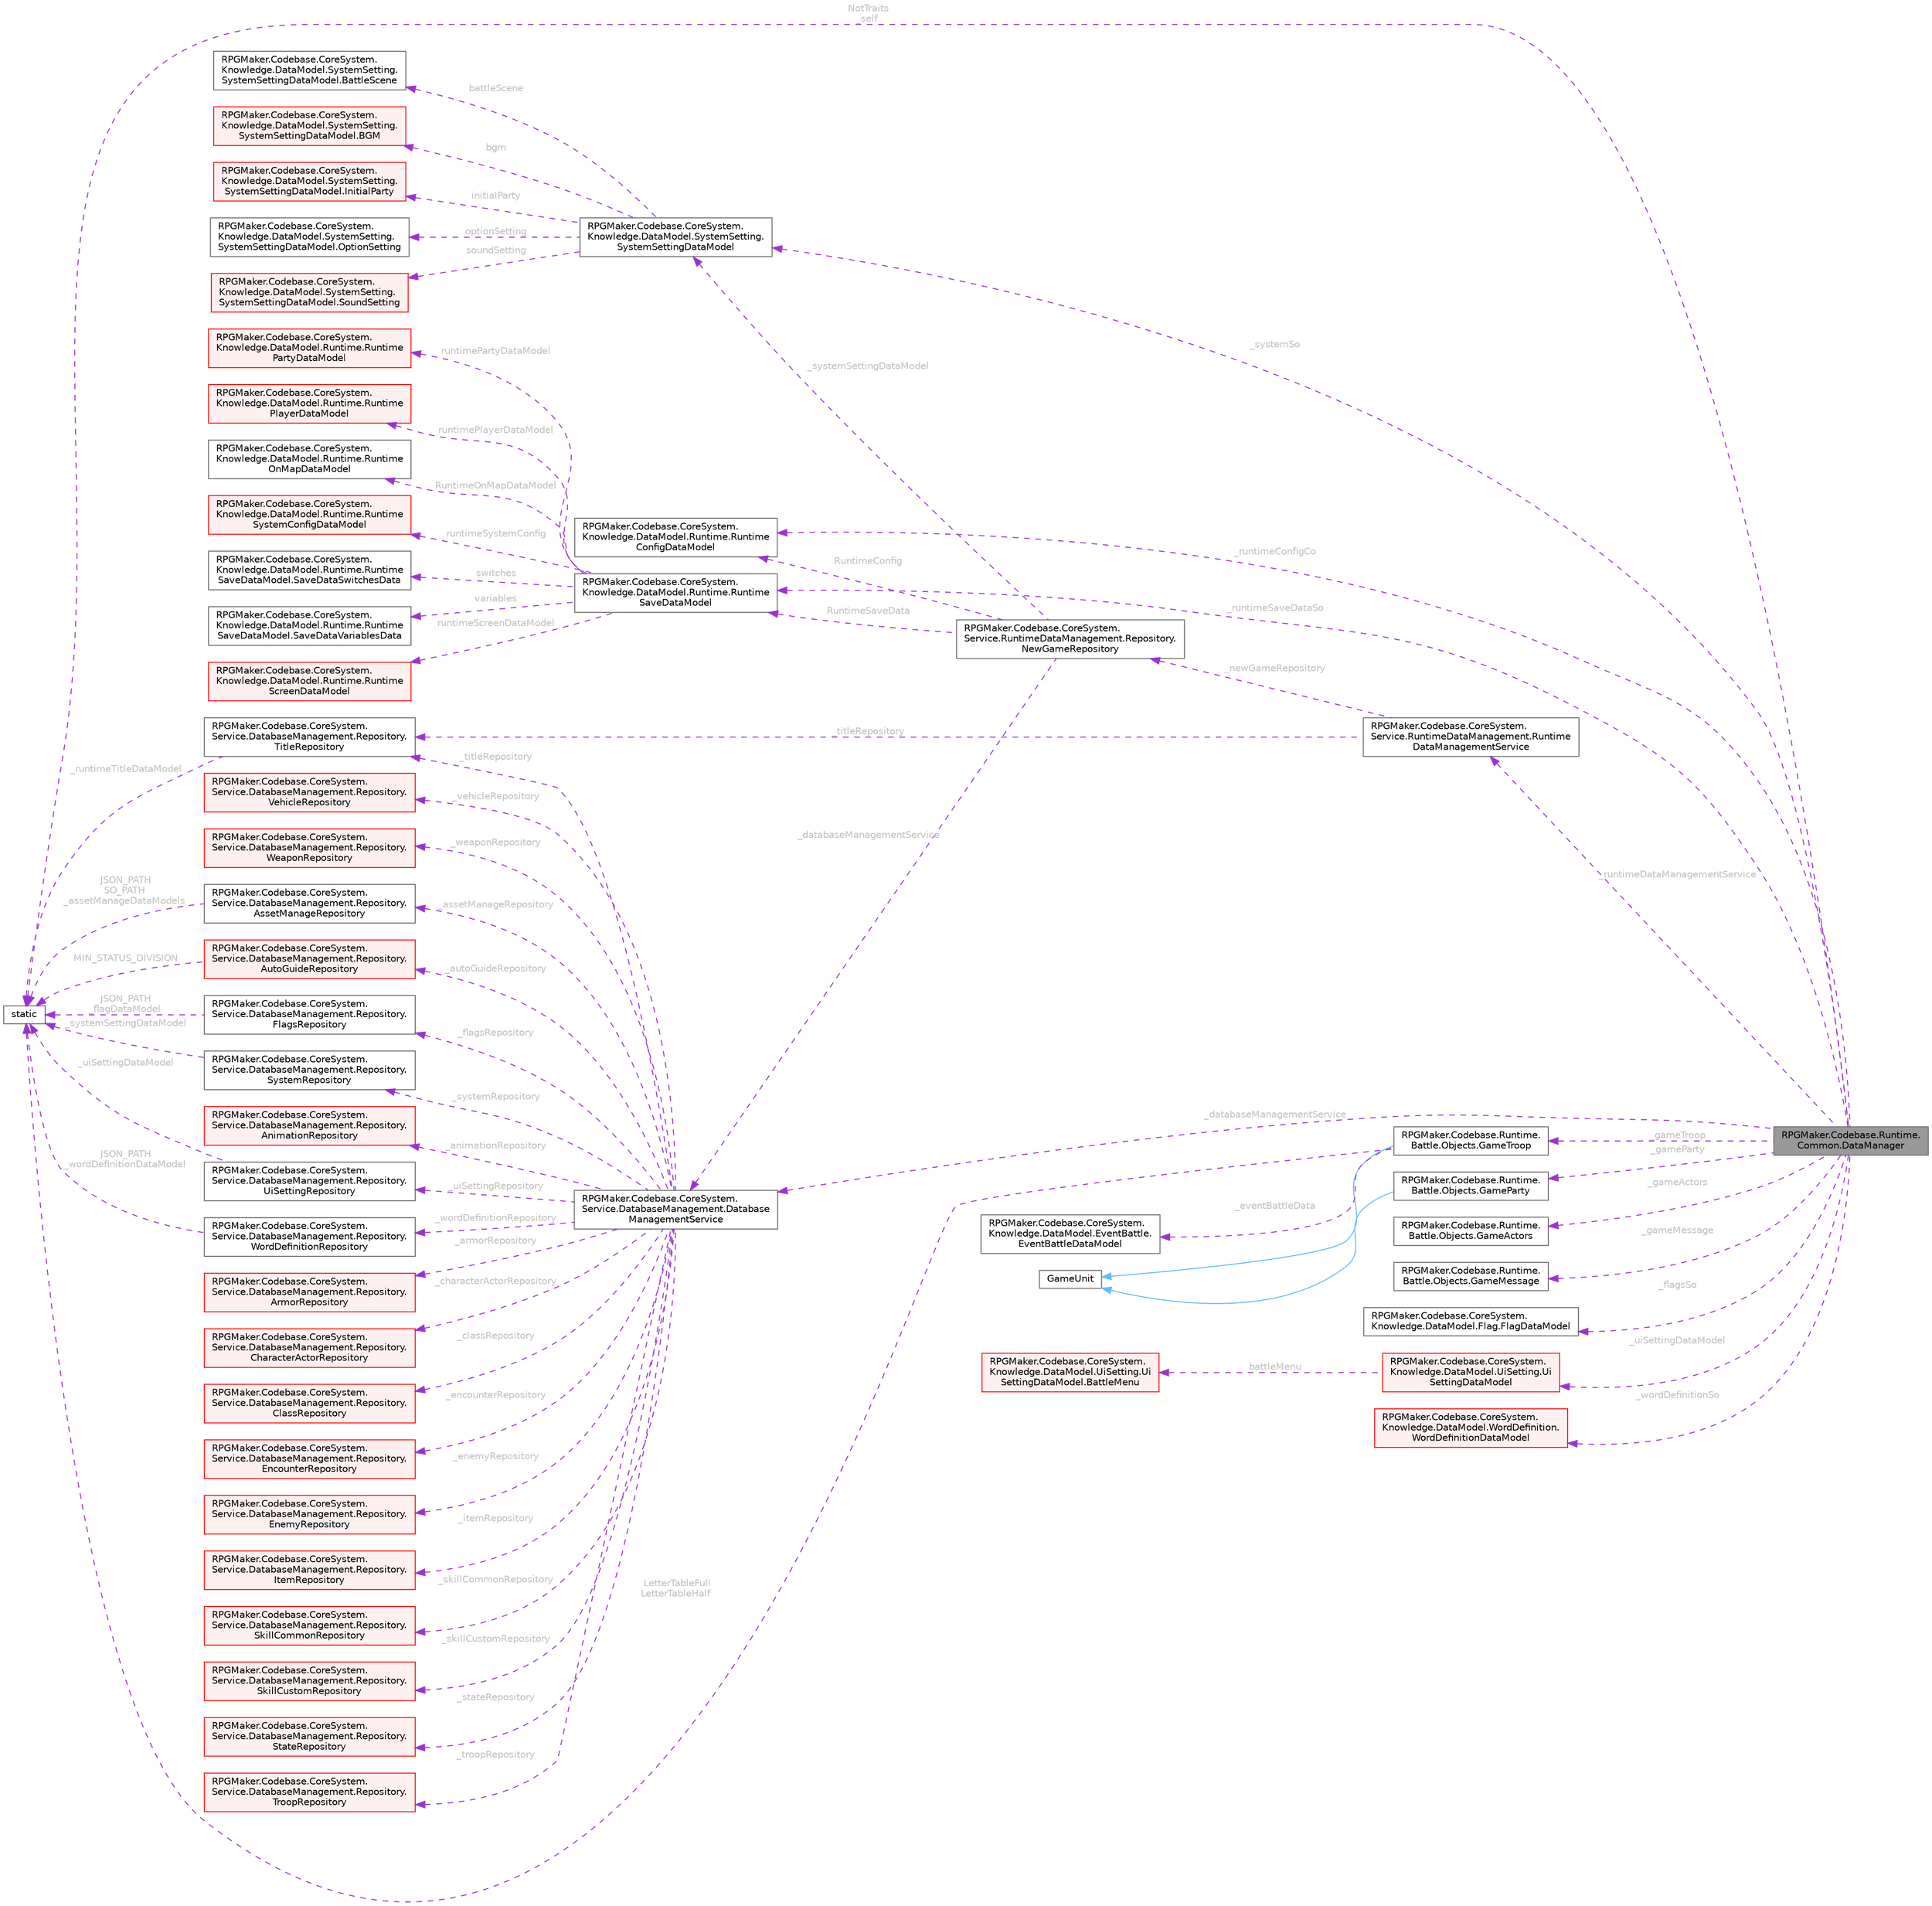 digraph "RPGMaker.Codebase.Runtime.Common.DataManager"
{
 // LATEX_PDF_SIZE
  bgcolor="transparent";
  edge [fontname=Helvetica,fontsize=10,labelfontname=Helvetica,labelfontsize=10];
  node [fontname=Helvetica,fontsize=10,shape=box,height=0.2,width=0.4];
  rankdir="LR";
  Node1 [id="Node000001",label="RPGMaker.Codebase.Runtime.\lCommon.DataManager",height=0.2,width=0.4,color="gray40", fillcolor="grey60", style="filled", fontcolor="black",tooltip="データ管理機"];
  Node2 -> Node1 [id="edge1_Node000001_Node000002",dir="back",color="darkorchid3",style="dashed",tooltip=" ",label=" NotTraits\n_self",fontcolor="grey" ];
  Node2 [id="Node000002",label="static",height=0.2,width=0.4,color="gray40", fillcolor="white", style="filled",tooltip=" "];
  Node3 -> Node1 [id="edge2_Node000001_Node000003",dir="back",color="darkorchid3",style="dashed",tooltip=" ",label=" _gameActors",fontcolor="grey" ];
  Node3 [id="Node000003",label="RPGMaker.Codebase.Runtime.\lBattle.Objects.GameActors",height=0.2,width=0.4,color="gray40", fillcolor="white", style="filled",URL="$d4/d13/class_r_p_g_maker_1_1_codebase_1_1_runtime_1_1_battle_1_1_objects_1_1_game_actors.html",tooltip="Game_Actor をまとめて扱えるようにしたクラス。ほぼ、$dataActorsと同じ"];
  Node4 -> Node1 [id="edge3_Node000001_Node000004",dir="back",color="darkorchid3",style="dashed",tooltip=" ",label=" _gameMessage",fontcolor="grey" ];
  Node4 [id="Node000004",label="RPGMaker.Codebase.Runtime.\lBattle.Objects.GameMessage",height=0.2,width=0.4,color="gray40", fillcolor="white", style="filled",URL="$d3/d64/class_r_p_g_maker_1_1_codebase_1_1_runtime_1_1_battle_1_1_objects_1_1_game_message.html",tooltip="メッセージや選択肢の文字列や設定をこのクラスに一時保存し、ウィンドウが表示の際に参照するクラス Game_Message はデータを保持しているだけで、表示の際はウィンドウ側から参照される なお、メッセ..."];
  Node5 -> Node1 [id="edge4_Node000001_Node000005",dir="back",color="darkorchid3",style="dashed",tooltip=" ",label=" _databaseManagementService",fontcolor="grey" ];
  Node5 [id="Node000005",label="RPGMaker.Codebase.CoreSystem.\lService.DatabaseManagement.Database\lManagementService",height=0.2,width=0.4,color="gray40", fillcolor="white", style="filled",URL="$db/db0/class_r_p_g_maker_1_1_codebase_1_1_core_system_1_1_service_1_1_database_management_1_1_database_management_service.html",tooltip=" "];
  Node6 -> Node5 [id="edge5_Node000005_Node000006",dir="back",color="darkorchid3",style="dashed",tooltip=" ",label=" _animationRepository",fontcolor="grey" ];
  Node6 [id="Node000006",label="RPGMaker.Codebase.CoreSystem.\lService.DatabaseManagement.Repository.\lAnimationRepository",height=0.2,width=0.4,color="red", fillcolor="#FFF0F0", style="filled",URL="$d5/deb/class_r_p_g_maker_1_1_codebase_1_1_core_system_1_1_service_1_1_database_management_1_1_repository_1_1_animation_repository.html",tooltip="アニメーション置き場"];
  Node8 -> Node5 [id="edge6_Node000005_Node000008",dir="back",color="darkorchid3",style="dashed",tooltip=" ",label=" _armorRepository",fontcolor="grey" ];
  Node8 [id="Node000008",label="RPGMaker.Codebase.CoreSystem.\lService.DatabaseManagement.Repository.\lArmorRepository",height=0.2,width=0.4,color="red", fillcolor="#FFF0F0", style="filled",URL="$d5/d5e/class_r_p_g_maker_1_1_codebase_1_1_core_system_1_1_service_1_1_database_management_1_1_repository_1_1_armor_repository.html",tooltip=" "];
  Node10 -> Node5 [id="edge7_Node000005_Node000010",dir="back",color="darkorchid3",style="dashed",tooltip=" ",label=" _assetManageRepository",fontcolor="grey" ];
  Node10 [id="Node000010",label="RPGMaker.Codebase.CoreSystem.\lService.DatabaseManagement.Repository.\lAssetManageRepository",height=0.2,width=0.4,color="gray40", fillcolor="white", style="filled",URL="$d7/db3/class_r_p_g_maker_1_1_codebase_1_1_core_system_1_1_service_1_1_database_management_1_1_repository_1_1_asset_manage_repository.html",tooltip=" "];
  Node2 -> Node10 [id="edge8_Node000010_Node000002",dir="back",color="darkorchid3",style="dashed",tooltip=" ",label=" JSON_PATH\nSO_PATH\n_assetManageDataModels",fontcolor="grey" ];
  Node11 -> Node5 [id="edge9_Node000005_Node000011",dir="back",color="darkorchid3",style="dashed",tooltip=" ",label=" _autoGuideRepository",fontcolor="grey" ];
  Node11 [id="Node000011",label="RPGMaker.Codebase.CoreSystem.\lService.DatabaseManagement.Repository.\lAutoGuideRepository",height=0.2,width=0.4,color="red", fillcolor="#FFF0F0", style="filled",URL="$dc/d23/class_r_p_g_maker_1_1_codebase_1_1_core_system_1_1_service_1_1_database_management_1_1_repository_1_1_auto_guide_repository.html",tooltip=" "];
  Node2 -> Node11 [id="edge10_Node000011_Node000002",dir="back",color="darkorchid3",style="dashed",tooltip=" ",label=" MIN_STATUS_DIVISION",fontcolor="grey" ];
  Node13 -> Node5 [id="edge11_Node000005_Node000013",dir="back",color="darkorchid3",style="dashed",tooltip=" ",label=" _characterActorRepository",fontcolor="grey" ];
  Node13 [id="Node000013",label="RPGMaker.Codebase.CoreSystem.\lService.DatabaseManagement.Repository.\lCharacterActorRepository",height=0.2,width=0.4,color="red", fillcolor="#FFF0F0", style="filled",URL="$dc/d27/class_r_p_g_maker_1_1_codebase_1_1_core_system_1_1_service_1_1_database_management_1_1_repositor67544213d6af3013901ca89c3e4d5d21.html",tooltip=" "];
  Node15 -> Node5 [id="edge12_Node000005_Node000015",dir="back",color="darkorchid3",style="dashed",tooltip=" ",label=" _classRepository",fontcolor="grey" ];
  Node15 [id="Node000015",label="RPGMaker.Codebase.CoreSystem.\lService.DatabaseManagement.Repository.\lClassRepository",height=0.2,width=0.4,color="red", fillcolor="#FFF0F0", style="filled",URL="$d5/df3/class_r_p_g_maker_1_1_codebase_1_1_core_system_1_1_service_1_1_database_management_1_1_repository_1_1_class_repository.html",tooltip=" "];
  Node17 -> Node5 [id="edge13_Node000005_Node000017",dir="back",color="darkorchid3",style="dashed",tooltip=" ",label=" _encounterRepository",fontcolor="grey" ];
  Node17 [id="Node000017",label="RPGMaker.Codebase.CoreSystem.\lService.DatabaseManagement.Repository.\lEncounterRepository",height=0.2,width=0.4,color="red", fillcolor="#FFF0F0", style="filled",URL="$d3/dae/class_r_p_g_maker_1_1_codebase_1_1_core_system_1_1_service_1_1_database_management_1_1_repository_1_1_encounter_repository.html",tooltip=" "];
  Node19 -> Node5 [id="edge14_Node000005_Node000019",dir="back",color="darkorchid3",style="dashed",tooltip=" ",label=" _enemyRepository",fontcolor="grey" ];
  Node19 [id="Node000019",label="RPGMaker.Codebase.CoreSystem.\lService.DatabaseManagement.Repository.\lEnemyRepository",height=0.2,width=0.4,color="red", fillcolor="#FFF0F0", style="filled",URL="$d4/d59/class_r_p_g_maker_1_1_codebase_1_1_core_system_1_1_service_1_1_database_management_1_1_repository_1_1_enemy_repository.html",tooltip=" "];
  Node21 -> Node5 [id="edge15_Node000005_Node000021",dir="back",color="darkorchid3",style="dashed",tooltip=" ",label=" _flagsRepository",fontcolor="grey" ];
  Node21 [id="Node000021",label="RPGMaker.Codebase.CoreSystem.\lService.DatabaseManagement.Repository.\lFlagsRepository",height=0.2,width=0.4,color="gray40", fillcolor="white", style="filled",URL="$dd/db4/class_r_p_g_maker_1_1_codebase_1_1_core_system_1_1_service_1_1_database_management_1_1_repository_1_1_flags_repository.html",tooltip=" "];
  Node2 -> Node21 [id="edge16_Node000021_Node000002",dir="back",color="darkorchid3",style="dashed",tooltip=" ",label=" JSON_PATH\n_flagDataModel",fontcolor="grey" ];
  Node22 -> Node5 [id="edge17_Node000005_Node000022",dir="back",color="darkorchid3",style="dashed",tooltip=" ",label=" _itemRepository",fontcolor="grey" ];
  Node22 [id="Node000022",label="RPGMaker.Codebase.CoreSystem.\lService.DatabaseManagement.Repository.\lItemRepository",height=0.2,width=0.4,color="red", fillcolor="#FFF0F0", style="filled",URL="$dd/d1d/class_r_p_g_maker_1_1_codebase_1_1_core_system_1_1_service_1_1_database_management_1_1_repository_1_1_item_repository.html",tooltip=" "];
  Node24 -> Node5 [id="edge18_Node000005_Node000024",dir="back",color="darkorchid3",style="dashed",tooltip=" ",label=" _skillCommonRepository",fontcolor="grey" ];
  Node24 [id="Node000024",label="RPGMaker.Codebase.CoreSystem.\lService.DatabaseManagement.Repository.\lSkillCommonRepository",height=0.2,width=0.4,color="red", fillcolor="#FFF0F0", style="filled",URL="$da/d52/class_r_p_g_maker_1_1_codebase_1_1_core_system_1_1_service_1_1_database_management_1_1_repository_1_1_skill_common_repository.html",tooltip=" "];
  Node26 -> Node5 [id="edge19_Node000005_Node000026",dir="back",color="darkorchid3",style="dashed",tooltip=" ",label=" _skillCustomRepository",fontcolor="grey" ];
  Node26 [id="Node000026",label="RPGMaker.Codebase.CoreSystem.\lService.DatabaseManagement.Repository.\lSkillCustomRepository",height=0.2,width=0.4,color="red", fillcolor="#FFF0F0", style="filled",URL="$df/d9d/class_r_p_g_maker_1_1_codebase_1_1_core_system_1_1_service_1_1_database_management_1_1_repository_1_1_skill_custom_repository.html",tooltip=" "];
  Node28 -> Node5 [id="edge20_Node000005_Node000028",dir="back",color="darkorchid3",style="dashed",tooltip=" ",label=" _stateRepository",fontcolor="grey" ];
  Node28 [id="Node000028",label="RPGMaker.Codebase.CoreSystem.\lService.DatabaseManagement.Repository.\lStateRepository",height=0.2,width=0.4,color="red", fillcolor="#FFF0F0", style="filled",URL="$d0/d34/class_r_p_g_maker_1_1_codebase_1_1_core_system_1_1_service_1_1_database_management_1_1_repository_1_1_state_repository.html",tooltip=" "];
  Node30 -> Node5 [id="edge21_Node000005_Node000030",dir="back",color="darkorchid3",style="dashed",tooltip=" ",label=" _systemRepository",fontcolor="grey" ];
  Node30 [id="Node000030",label="RPGMaker.Codebase.CoreSystem.\lService.DatabaseManagement.Repository.\lSystemRepository",height=0.2,width=0.4,color="gray40", fillcolor="white", style="filled",URL="$d6/d55/class_r_p_g_maker_1_1_codebase_1_1_core_system_1_1_service_1_1_database_management_1_1_repository_1_1_system_repository.html",tooltip=" "];
  Node2 -> Node30 [id="edge22_Node000030_Node000002",dir="back",color="darkorchid3",style="dashed",tooltip=" ",label=" _systemSettingDataModel",fontcolor="grey" ];
  Node31 -> Node5 [id="edge23_Node000005_Node000031",dir="back",color="darkorchid3",style="dashed",tooltip=" ",label=" _titleRepository",fontcolor="grey" ];
  Node31 [id="Node000031",label="RPGMaker.Codebase.CoreSystem.\lService.DatabaseManagement.Repository.\lTitleRepository",height=0.2,width=0.4,color="gray40", fillcolor="white", style="filled",URL="$d6/d61/class_r_p_g_maker_1_1_codebase_1_1_core_system_1_1_service_1_1_database_management_1_1_repository_1_1_title_repository.html",tooltip=" "];
  Node2 -> Node31 [id="edge24_Node000031_Node000002",dir="back",color="darkorchid3",style="dashed",tooltip=" ",label=" _runtimeTitleDataModel",fontcolor="grey" ];
  Node32 -> Node5 [id="edge25_Node000005_Node000032",dir="back",color="darkorchid3",style="dashed",tooltip=" ",label=" _troopRepository",fontcolor="grey" ];
  Node32 [id="Node000032",label="RPGMaker.Codebase.CoreSystem.\lService.DatabaseManagement.Repository.\lTroopRepository",height=0.2,width=0.4,color="red", fillcolor="#FFF0F0", style="filled",URL="$d6/d3e/class_r_p_g_maker_1_1_codebase_1_1_core_system_1_1_service_1_1_database_management_1_1_repository_1_1_troop_repository.html",tooltip=" "];
  Node34 -> Node5 [id="edge26_Node000005_Node000034",dir="back",color="darkorchid3",style="dashed",tooltip=" ",label=" _uiSettingRepository",fontcolor="grey" ];
  Node34 [id="Node000034",label="RPGMaker.Codebase.CoreSystem.\lService.DatabaseManagement.Repository.\lUiSettingRepository",height=0.2,width=0.4,color="gray40", fillcolor="white", style="filled",URL="$de/d41/class_r_p_g_maker_1_1_codebase_1_1_core_system_1_1_service_1_1_database_management_1_1_repository_1_1_ui_setting_repository.html",tooltip=" "];
  Node2 -> Node34 [id="edge27_Node000034_Node000002",dir="back",color="darkorchid3",style="dashed",tooltip=" ",label=" _uiSettingDataModel",fontcolor="grey" ];
  Node35 -> Node5 [id="edge28_Node000005_Node000035",dir="back",color="darkorchid3",style="dashed",tooltip=" ",label=" _vehicleRepository",fontcolor="grey" ];
  Node35 [id="Node000035",label="RPGMaker.Codebase.CoreSystem.\lService.DatabaseManagement.Repository.\lVehicleRepository",height=0.2,width=0.4,color="red", fillcolor="#FFF0F0", style="filled",URL="$dc/dcd/class_r_p_g_maker_1_1_codebase_1_1_core_system_1_1_service_1_1_database_management_1_1_repository_1_1_vehicle_repository.html",tooltip=" "];
  Node37 -> Node5 [id="edge29_Node000005_Node000037",dir="back",color="darkorchid3",style="dashed",tooltip=" ",label=" _weaponRepository",fontcolor="grey" ];
  Node37 [id="Node000037",label="RPGMaker.Codebase.CoreSystem.\lService.DatabaseManagement.Repository.\lWeaponRepository",height=0.2,width=0.4,color="red", fillcolor="#FFF0F0", style="filled",URL="$de/d23/class_r_p_g_maker_1_1_codebase_1_1_core_system_1_1_service_1_1_database_management_1_1_repository_1_1_weapon_repository.html",tooltip=" "];
  Node39 -> Node5 [id="edge30_Node000005_Node000039",dir="back",color="darkorchid3",style="dashed",tooltip=" ",label=" _wordDefinitionRepository",fontcolor="grey" ];
  Node39 [id="Node000039",label="RPGMaker.Codebase.CoreSystem.\lService.DatabaseManagement.Repository.\lWordDefinitionRepository",height=0.2,width=0.4,color="gray40", fillcolor="white", style="filled",URL="$d0/d25/class_r_p_g_maker_1_1_codebase_1_1_core_system_1_1_service_1_1_database_management_1_1_repositor810f9e3871d1afeaa788d9c5df5cdd13.html",tooltip=" "];
  Node2 -> Node39 [id="edge31_Node000039_Node000002",dir="back",color="darkorchid3",style="dashed",tooltip=" ",label=" JSON_PATH\n_wordDefinitionDataModel",fontcolor="grey" ];
  Node40 -> Node1 [id="edge32_Node000001_Node000040",dir="back",color="darkorchid3",style="dashed",tooltip=" ",label=" _flagsSo",fontcolor="grey" ];
  Node40 [id="Node000040",label="RPGMaker.Codebase.CoreSystem.\lKnowledge.DataModel.Flag.FlagDataModel",height=0.2,width=0.4,color="gray40", fillcolor="white", style="filled",URL="$df/dea/class_r_p_g_maker_1_1_codebase_1_1_core_system_1_1_knowledge_1_1_data_model_1_1_flag_1_1_flag_data_model.html",tooltip="😁 フラグ・データ・モデル"];
  Node41 -> Node1 [id="edge33_Node000001_Node000041",dir="back",color="darkorchid3",style="dashed",tooltip=" ",label=" _gameParty",fontcolor="grey" ];
  Node41 [id="Node000041",label="RPGMaker.Codebase.Runtime.\lBattle.Objects.GameParty",height=0.2,width=0.4,color="gray40", fillcolor="white", style="filled",URL="$d7/db3/class_r_p_g_maker_1_1_codebase_1_1_runtime_1_1_battle_1_1_objects_1_1_game_party.html",tooltip="[パーティ]を定義したクラス"];
  Node42 -> Node41 [id="edge34_Node000041_Node000042",dir="back",color="steelblue1",style="solid",tooltip=" "];
  Node42 [id="Node000042",label="GameUnit",height=0.2,width=0.4,color="gray40", fillcolor="white", style="filled",URL="$d5/dd1/class_r_p_g_maker_1_1_codebase_1_1_runtime_1_1_battle_1_1_objects_1_1_game_unit.html",tooltip="戦闘時のグループを扱うクラス"];
  Node43 -> Node1 [id="edge35_Node000001_Node000043",dir="back",color="darkorchid3",style="dashed",tooltip=" ",label=" _gameTroop",fontcolor="grey" ];
  Node43 [id="Node000043",label="RPGMaker.Codebase.Runtime.\lBattle.Objects.GameTroop",height=0.2,width=0.4,color="gray40", fillcolor="white", style="filled",URL="$d7/dfb/class_r_p_g_maker_1_1_codebase_1_1_runtime_1_1_battle_1_1_objects_1_1_game_troop.html",tooltip="戦闘シーンでの[敵グループ]を定義したクラス"];
  Node42 -> Node43 [id="edge36_Node000043_Node000042",dir="back",color="steelblue1",style="solid",tooltip=" "];
  Node2 -> Node43 [id="edge37_Node000043_Node000002",dir="back",color="darkorchid3",style="dashed",tooltip=" ",label=" LetterTableFull\nLetterTableHalf",fontcolor="grey" ];
  Node44 -> Node43 [id="edge38_Node000043_Node000044",dir="back",color="darkorchid3",style="dashed",tooltip=" ",label=" _eventBattleData",fontcolor="grey" ];
  Node44 [id="Node000044",label="RPGMaker.Codebase.CoreSystem.\lKnowledge.DataModel.EventBattle.\lEventBattleDataModel",height=0.2,width=0.4,color="gray40", fillcolor="white", style="filled",URL="$d0/d2c/class_r_p_g_maker_1_1_codebase_1_1_core_system_1_1_knowledge_1_1_data_model_1_1_event_battle_1_1_event_battle_data_model.html",tooltip="😁 イベント戦闘データ・モデル"];
  Node45 -> Node1 [id="edge39_Node000001_Node000045",dir="back",color="darkorchid3",style="dashed",tooltip=" ",label=" _runtimeConfigCo",fontcolor="grey" ];
  Node45 [id="Node000045",label="RPGMaker.Codebase.CoreSystem.\lKnowledge.DataModel.Runtime.Runtime\lConfigDataModel",height=0.2,width=0.4,color="gray40", fillcolor="white", style="filled",URL="$d5/d31/class_r_p_g_maker_1_1_codebase_1_1_core_system_1_1_knowledge_1_1_data_model_1_1_runtime_1_1_runtime_config_data_model.html",tooltip="😁 実行時設定データ・モデル"];
  Node46 -> Node1 [id="edge40_Node000001_Node000046",dir="back",color="darkorchid3",style="dashed",tooltip=" ",label=" _runtimeDataManagementService",fontcolor="grey" ];
  Node46 [id="Node000046",label="RPGMaker.Codebase.CoreSystem.\lService.RuntimeDataManagement.Runtime\lDataManagementService",height=0.2,width=0.4,color="gray40", fillcolor="white", style="filled",URL="$db/d7b/class_r_p_g_maker_1_1_codebase_1_1_core_system_1_1_service_1_1_runtime_data_management_1_1_runtime_data_management_service.html",tooltip=" "];
  Node47 -> Node46 [id="edge41_Node000046_Node000047",dir="back",color="darkorchid3",style="dashed",tooltip=" ",label=" _newGameRepository",fontcolor="grey" ];
  Node47 [id="Node000047",label="RPGMaker.Codebase.CoreSystem.\lService.RuntimeDataManagement.Repository.\lNewGameRepository",height=0.2,width=0.4,color="gray40", fillcolor="white", style="filled",URL="$d5/d7b/class_r_p_g_maker_1_1_codebase_1_1_core_system_1_1_service_1_1_runtime_data_management_1_1_repository_1_1_new_game_repository.html",tooltip=" "];
  Node5 -> Node47 [id="edge42_Node000047_Node000005",dir="back",color="darkorchid3",style="dashed",tooltip=" ",label=" _databaseManagementService",fontcolor="grey" ];
  Node48 -> Node47 [id="edge43_Node000047_Node000048",dir="back",color="darkorchid3",style="dashed",tooltip=" ",label=" _systemSettingDataModel",fontcolor="grey" ];
  Node48 [id="Node000048",label="RPGMaker.Codebase.CoreSystem.\lKnowledge.DataModel.SystemSetting.\lSystemSettingDataModel",height=0.2,width=0.4,color="gray40", fillcolor="white", style="filled",URL="$d0/dd2/class_r_p_g_maker_1_1_codebase_1_1_core_system_1_1_knowledge_1_1_data_model_1_1_system_setting_1_1_system_setting_data_model.html",tooltip="😁 システム設定データ・モデル"];
  Node49 -> Node48 [id="edge44_Node000048_Node000049",dir="back",color="darkorchid3",style="dashed",tooltip=" ",label=" battleScene",fontcolor="grey" ];
  Node49 [id="Node000049",label="RPGMaker.Codebase.CoreSystem.\lKnowledge.DataModel.SystemSetting.\lSystemSettingDataModel.BattleScene",height=0.2,width=0.4,color="gray40", fillcolor="white", style="filled",URL="$df/d0c/class_r_p_g_maker_1_1_codebase_1_1_core_system_1_1_knowledge_1_1_data_model_1_1_system_setting_17ce0ed53697912195b01e8a552e37932.html",tooltip="😁 戦闘シーン"];
  Node50 -> Node48 [id="edge45_Node000048_Node000050",dir="back",color="darkorchid3",style="dashed",tooltip=" ",label=" bgm",fontcolor="grey" ];
  Node50 [id="Node000050",label="RPGMaker.Codebase.CoreSystem.\lKnowledge.DataModel.SystemSetting.\lSystemSettingDataModel.BGM",height=0.2,width=0.4,color="red", fillcolor="#FFF0F0", style="filled",URL="$d8/d7d/class_r_p_g_maker_1_1_codebase_1_1_core_system_1_1_knowledge_1_1_data_model_1_1_system_setting_13c37c0ac7a3e126c1b06c1462a6db3a9.html",tooltip="😁 背景音楽"];
  Node52 -> Node48 [id="edge46_Node000048_Node000052",dir="back",color="darkorchid3",style="dashed",tooltip=" ",label=" initialParty",fontcolor="grey" ];
  Node52 [id="Node000052",label="RPGMaker.Codebase.CoreSystem.\lKnowledge.DataModel.SystemSetting.\lSystemSettingDataModel.InitialParty",height=0.2,width=0.4,color="red", fillcolor="#FFF0F0", style="filled",URL="$dc/dfb/class_r_p_g_maker_1_1_codebase_1_1_core_system_1_1_knowledge_1_1_data_model_1_1_system_setting_1539107dbc80fc9072f4fd2f8782921fe.html",tooltip="😁 初期パーティー"];
  Node54 -> Node48 [id="edge47_Node000048_Node000054",dir="back",color="darkorchid3",style="dashed",tooltip=" ",label=" optionSetting",fontcolor="grey" ];
  Node54 [id="Node000054",label="RPGMaker.Codebase.CoreSystem.\lKnowledge.DataModel.SystemSetting.\lSystemSettingDataModel.OptionSetting",height=0.2,width=0.4,color="gray40", fillcolor="white", style="filled",URL="$d8/d86/class_r_p_g_maker_1_1_codebase_1_1_core_system_1_1_knowledge_1_1_data_model_1_1_system_setting_10d0bcdd35160aa829ac5668189dd2dd2.html",tooltip="😁 オプション設定"];
  Node55 -> Node48 [id="edge48_Node000048_Node000055",dir="back",color="darkorchid3",style="dashed",tooltip=" ",label=" soundSetting",fontcolor="grey" ];
  Node55 [id="Node000055",label="RPGMaker.Codebase.CoreSystem.\lKnowledge.DataModel.SystemSetting.\lSystemSettingDataModel.SoundSetting",height=0.2,width=0.4,color="red", fillcolor="#FFF0F0", style="filled",URL="$d9/d59/class_r_p_g_maker_1_1_codebase_1_1_core_system_1_1_knowledge_1_1_data_model_1_1_system_setting_1fc90e68ad3a4642899cf508b2c75ae0f.html",tooltip="😁 音設定"];
  Node45 -> Node47 [id="edge49_Node000047_Node000045",dir="back",color="darkorchid3",style="dashed",tooltip=" ",label=" RuntimeConfig",fontcolor="grey" ];
  Node56 -> Node47 [id="edge50_Node000047_Node000056",dir="back",color="darkorchid3",style="dashed",tooltip=" ",label=" RuntimeSaveData",fontcolor="grey" ];
  Node56 [id="Node000056",label="RPGMaker.Codebase.CoreSystem.\lKnowledge.DataModel.Runtime.Runtime\lSaveDataModel",height=0.2,width=0.4,color="gray40", fillcolor="white", style="filled",URL="$d9/d20/class_r_p_g_maker_1_1_codebase_1_1_core_system_1_1_knowledge_1_1_data_model_1_1_runtime_1_1_runtime_save_data_model.html",tooltip="😁 実行時セーブ・データ・モデル"];
  Node57 -> Node56 [id="edge51_Node000056_Node000057",dir="back",color="darkorchid3",style="dashed",tooltip=" ",label=" runtimePartyDataModel",fontcolor="grey" ];
  Node57 [id="Node000057",label="RPGMaker.Codebase.CoreSystem.\lKnowledge.DataModel.Runtime.Runtime\lPartyDataModel",height=0.2,width=0.4,color="red", fillcolor="#FFF0F0", style="filled",URL="$db/d70/class_r_p_g_maker_1_1_codebase_1_1_core_system_1_1_knowledge_1_1_data_model_1_1_runtime_1_1_runtime_party_data_model.html",tooltip="😁 実行時パーティー・データ・モデル"];
  Node60 -> Node56 [id="edge52_Node000056_Node000060",dir="back",color="darkorchid3",style="dashed",tooltip=" ",label=" runtimePlayerDataModel",fontcolor="grey" ];
  Node60 [id="Node000060",label="RPGMaker.Codebase.CoreSystem.\lKnowledge.DataModel.Runtime.Runtime\lPlayerDataModel",height=0.2,width=0.4,color="red", fillcolor="#FFF0F0", style="filled",URL="$d9/d32/class_r_p_g_maker_1_1_codebase_1_1_core_system_1_1_knowledge_1_1_data_model_1_1_runtime_1_1_runtime_player_data_model.html",tooltip="😁 実行時プレイヤー・データ・モデル"];
  Node62 -> Node56 [id="edge53_Node000056_Node000062",dir="back",color="darkorchid3",style="dashed",tooltip=" ",label=" RuntimeOnMapDataModel",fontcolor="grey" ];
  Node62 [id="Node000062",label="RPGMaker.Codebase.CoreSystem.\lKnowledge.DataModel.Runtime.Runtime\lOnMapDataModel",height=0.2,width=0.4,color="gray40", fillcolor="white", style="filled",URL="$d2/d91/class_r_p_g_maker_1_1_codebase_1_1_core_system_1_1_knowledge_1_1_data_model_1_1_runtime_1_1_runtime_on_map_data_model.html",tooltip="😁 マップ・データ・モデル上の実行時"];
  Node63 -> Node56 [id="edge54_Node000056_Node000063",dir="back",color="darkorchid3",style="dashed",tooltip=" ",label=" runtimeSystemConfig",fontcolor="grey" ];
  Node63 [id="Node000063",label="RPGMaker.Codebase.CoreSystem.\lKnowledge.DataModel.Runtime.Runtime\lSystemConfigDataModel",height=0.2,width=0.4,color="red", fillcolor="#FFF0F0", style="filled",URL="$dc/d28/class_r_p_g_maker_1_1_codebase_1_1_core_system_1_1_knowledge_1_1_data_model_1_1_runtime_1_1_runtime_system_config_data_model.html",tooltip="😁 実行時システム設定データ・モデル"];
  Node65 -> Node56 [id="edge55_Node000056_Node000065",dir="back",color="darkorchid3",style="dashed",tooltip=" ",label=" switches",fontcolor="grey" ];
  Node65 [id="Node000065",label="RPGMaker.Codebase.CoreSystem.\lKnowledge.DataModel.Runtime.Runtime\lSaveDataModel.SaveDataSwitchesData",height=0.2,width=0.4,color="gray40", fillcolor="white", style="filled",URL="$df/dd5/class_r_p_g_maker_1_1_codebase_1_1_core_system_1_1_knowledge_1_1_data_model_1_1_runtime_1_1_runtf47cec548e01226c38a47f8bf2883142.html",tooltip="😁 保存データ切替データ"];
  Node66 -> Node56 [id="edge56_Node000056_Node000066",dir="back",color="darkorchid3",style="dashed",tooltip=" ",label=" variables",fontcolor="grey" ];
  Node66 [id="Node000066",label="RPGMaker.Codebase.CoreSystem.\lKnowledge.DataModel.Runtime.Runtime\lSaveDataModel.SaveDataVariablesData",height=0.2,width=0.4,color="gray40", fillcolor="white", style="filled",URL="$df/de0/class_r_p_g_maker_1_1_codebase_1_1_core_system_1_1_knowledge_1_1_data_model_1_1_runtime_1_1_runt7e1e0208f1ee778be9d571c49b958075.html",tooltip="😁 保存データ変数データ"];
  Node67 -> Node56 [id="edge57_Node000056_Node000067",dir="back",color="darkorchid3",style="dashed",tooltip=" ",label=" runtimeScreenDataModel",fontcolor="grey" ];
  Node67 [id="Node000067",label="RPGMaker.Codebase.CoreSystem.\lKnowledge.DataModel.Runtime.Runtime\lScreenDataModel",height=0.2,width=0.4,color="red", fillcolor="#FFF0F0", style="filled",URL="$d7/d99/class_r_p_g_maker_1_1_codebase_1_1_core_system_1_1_knowledge_1_1_data_model_1_1_runtime_1_1_runtime_screen_data_model.html",tooltip="😁 実行時スクリーン・データ・モデル"];
  Node31 -> Node46 [id="edge58_Node000046_Node000031",dir="back",color="darkorchid3",style="dashed",tooltip=" ",label=" _titleRepository",fontcolor="grey" ];
  Node56 -> Node1 [id="edge59_Node000001_Node000056",dir="back",color="darkorchid3",style="dashed",tooltip=" ",label=" _runtimeSaveDataSo",fontcolor="grey" ];
  Node48 -> Node1 [id="edge60_Node000001_Node000048",dir="back",color="darkorchid3",style="dashed",tooltip=" ",label=" _systemSo",fontcolor="grey" ];
  Node70 -> Node1 [id="edge61_Node000001_Node000070",dir="back",color="darkorchid3",style="dashed",tooltip=" ",label=" _uiSettingDataModel",fontcolor="grey" ];
  Node70 [id="Node000070",label="RPGMaker.Codebase.CoreSystem.\lKnowledge.DataModel.UiSetting.Ui\lSettingDataModel",height=0.2,width=0.4,color="red", fillcolor="#FFF0F0", style="filled",URL="$db/dd5/class_r_p_g_maker_1_1_codebase_1_1_core_system_1_1_knowledge_1_1_data_model_1_1_ui_setting_1_1_ui_setting_data_model.html",tooltip="😁 ユーザー・インターフェース・設定データ・モデル"];
  Node71 -> Node70 [id="edge62_Node000070_Node000071",dir="back",color="darkorchid3",style="dashed",tooltip=" ",label=" battleMenu",fontcolor="grey" ];
  Node71 [id="Node000071",label="RPGMaker.Codebase.CoreSystem.\lKnowledge.DataModel.UiSetting.Ui\lSettingDataModel.BattleMenu",height=0.2,width=0.4,color="red", fillcolor="#FFF0F0", style="filled",URL="$d2/d64/class_r_p_g_maker_1_1_codebase_1_1_core_system_1_1_knowledge_1_1_data_model_1_1_ui_setting_1_1_ua5758794c57ce46a9997eb919c130020.html",tooltip="😁 戦闘メニュー"];
  Node80 -> Node1 [id="edge63_Node000001_Node000080",dir="back",color="darkorchid3",style="dashed",tooltip=" ",label=" _wordDefinitionSo",fontcolor="grey" ];
  Node80 [id="Node000080",label="RPGMaker.Codebase.CoreSystem.\lKnowledge.DataModel.WordDefinition.\lWordDefinitionDataModel",height=0.2,width=0.4,color="red", fillcolor="#FFF0F0", style="filled",URL="$dd/d82/class_r_p_g_maker_1_1_codebase_1_1_core_system_1_1_knowledge_1_1_data_model_1_1_word_definition_1_1_word_definition_data_model.html",tooltip="😁 単語定義データ・モデル"];
}
